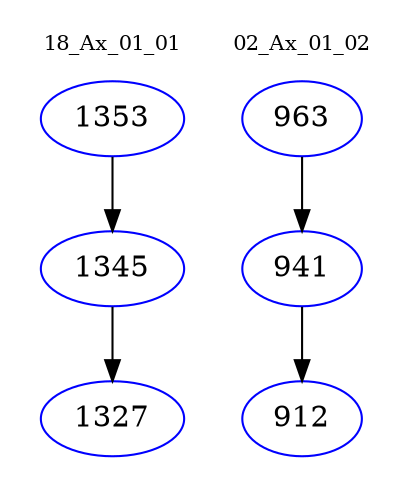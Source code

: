 digraph{
subgraph cluster_0 {
color = white
label = "18_Ax_01_01";
fontsize=10;
T0_1353 [label="1353", color="blue"]
T0_1353 -> T0_1345 [color="black"]
T0_1345 [label="1345", color="blue"]
T0_1345 -> T0_1327 [color="black"]
T0_1327 [label="1327", color="blue"]
}
subgraph cluster_1 {
color = white
label = "02_Ax_01_02";
fontsize=10;
T1_963 [label="963", color="blue"]
T1_963 -> T1_941 [color="black"]
T1_941 [label="941", color="blue"]
T1_941 -> T1_912 [color="black"]
T1_912 [label="912", color="blue"]
}
}
